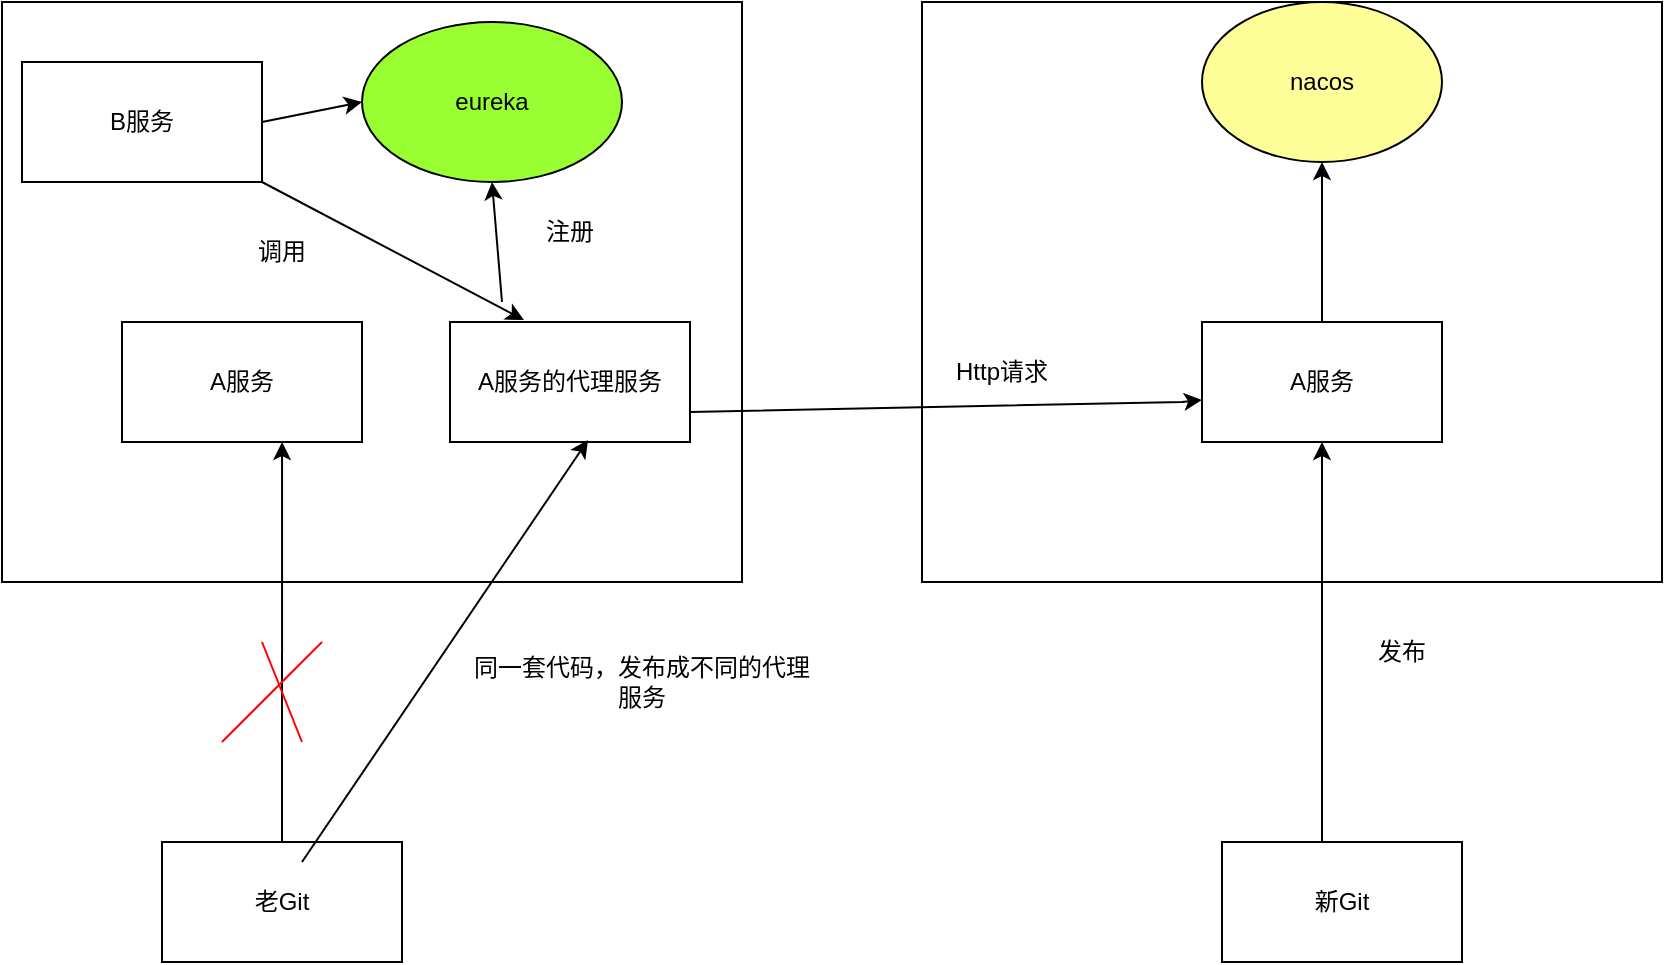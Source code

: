 <mxfile version="16.1.0" type="github">
  <diagram id="OE1RMwphJn4krANWyZJz" name="Page-1">
    <mxGraphModel dx="1662" dy="762" grid="1" gridSize="10" guides="1" tooltips="1" connect="1" arrows="1" fold="1" page="1" pageScale="1" pageWidth="827" pageHeight="1169" math="0" shadow="0">
      <root>
        <mxCell id="0" />
        <mxCell id="1" parent="0" />
        <mxCell id="vK1AUEwT0P5wATHI7iJ2-1" value="" style="rounded=0;whiteSpace=wrap;html=1;" vertex="1" parent="1">
          <mxGeometry x="70" y="160" width="370" height="290" as="geometry" />
        </mxCell>
        <mxCell id="vK1AUEwT0P5wATHI7iJ2-2" value="eureka" style="ellipse;whiteSpace=wrap;html=1;fillColor=#99FF33;" vertex="1" parent="1">
          <mxGeometry x="250" y="170" width="130" height="80" as="geometry" />
        </mxCell>
        <mxCell id="vK1AUEwT0P5wATHI7iJ2-3" value="A服务" style="rounded=0;whiteSpace=wrap;html=1;" vertex="1" parent="1">
          <mxGeometry x="130" y="320" width="120" height="60" as="geometry" />
        </mxCell>
        <mxCell id="vK1AUEwT0P5wATHI7iJ2-4" value="A服务的代理服务" style="rounded=0;whiteSpace=wrap;html=1;" vertex="1" parent="1">
          <mxGeometry x="294" y="320" width="120" height="60" as="geometry" />
        </mxCell>
        <mxCell id="vK1AUEwT0P5wATHI7iJ2-5" value="" style="rounded=0;whiteSpace=wrap;html=1;" vertex="1" parent="1">
          <mxGeometry x="530" y="160" width="370" height="290" as="geometry" />
        </mxCell>
        <mxCell id="vK1AUEwT0P5wATHI7iJ2-6" value="nacos" style="ellipse;whiteSpace=wrap;html=1;fillColor=#FFFF99;" vertex="1" parent="1">
          <mxGeometry x="670" y="160" width="120" height="80" as="geometry" />
        </mxCell>
        <mxCell id="vK1AUEwT0P5wATHI7iJ2-21" value="" style="edgeStyle=orthogonalEdgeStyle;rounded=0;orthogonalLoop=1;jettySize=auto;html=1;" edge="1" parent="1" source="vK1AUEwT0P5wATHI7iJ2-7" target="vK1AUEwT0P5wATHI7iJ2-6">
          <mxGeometry relative="1" as="geometry" />
        </mxCell>
        <mxCell id="vK1AUEwT0P5wATHI7iJ2-7" value="A服务" style="rounded=0;whiteSpace=wrap;html=1;" vertex="1" parent="1">
          <mxGeometry x="670" y="320" width="120" height="60" as="geometry" />
        </mxCell>
        <mxCell id="vK1AUEwT0P5wATHI7iJ2-10" value="老Git" style="rounded=0;whiteSpace=wrap;html=1;" vertex="1" parent="1">
          <mxGeometry x="150" y="580" width="120" height="60" as="geometry" />
        </mxCell>
        <mxCell id="vK1AUEwT0P5wATHI7iJ2-11" value="新Git" style="rounded=0;whiteSpace=wrap;html=1;" vertex="1" parent="1">
          <mxGeometry x="680" y="580" width="120" height="60" as="geometry" />
        </mxCell>
        <mxCell id="vK1AUEwT0P5wATHI7iJ2-12" value="" style="endArrow=classic;html=1;rounded=0;" edge="1" parent="1" target="vK1AUEwT0P5wATHI7iJ2-7">
          <mxGeometry width="50" height="50" relative="1" as="geometry">
            <mxPoint x="730" y="580" as="sourcePoint" />
            <mxPoint x="780" y="530" as="targetPoint" />
          </mxGeometry>
        </mxCell>
        <mxCell id="vK1AUEwT0P5wATHI7iJ2-13" value="发布" style="text;html=1;strokeColor=none;fillColor=none;align=center;verticalAlign=middle;whiteSpace=wrap;rounded=0;" vertex="1" parent="1">
          <mxGeometry x="740" y="470" width="60" height="30" as="geometry" />
        </mxCell>
        <mxCell id="vK1AUEwT0P5wATHI7iJ2-14" value="" style="endArrow=classic;html=1;rounded=0;exitX=1;exitY=0.75;exitDx=0;exitDy=0;entryX=0;entryY=0.65;entryDx=0;entryDy=0;entryPerimeter=0;" edge="1" parent="1" source="vK1AUEwT0P5wATHI7iJ2-4" target="vK1AUEwT0P5wATHI7iJ2-7">
          <mxGeometry width="50" height="50" relative="1" as="geometry">
            <mxPoint x="610" y="390" as="sourcePoint" />
            <mxPoint x="660" y="340" as="targetPoint" />
            <Array as="points">
              <mxPoint x="660" y="360" />
            </Array>
          </mxGeometry>
        </mxCell>
        <mxCell id="vK1AUEwT0P5wATHI7iJ2-15" value="" style="endArrow=classic;html=1;rounded=0;entryX=0.667;entryY=1;entryDx=0;entryDy=0;entryPerimeter=0;" edge="1" parent="1" target="vK1AUEwT0P5wATHI7iJ2-3">
          <mxGeometry width="50" height="50" relative="1" as="geometry">
            <mxPoint x="210" y="580" as="sourcePoint" />
            <mxPoint x="210" y="430" as="targetPoint" />
          </mxGeometry>
        </mxCell>
        <mxCell id="vK1AUEwT0P5wATHI7iJ2-16" value="Http请求" style="text;html=1;strokeColor=none;fillColor=none;align=center;verticalAlign=middle;whiteSpace=wrap;rounded=0;" vertex="1" parent="1">
          <mxGeometry x="540" y="330" width="60" height="30" as="geometry" />
        </mxCell>
        <mxCell id="vK1AUEwT0P5wATHI7iJ2-17" value="B服务" style="rounded=0;whiteSpace=wrap;html=1;" vertex="1" parent="1">
          <mxGeometry x="80" y="190" width="120" height="60" as="geometry" />
        </mxCell>
        <mxCell id="vK1AUEwT0P5wATHI7iJ2-18" value="" style="endArrow=classic;html=1;rounded=0;" edge="1" parent="1" source="vK1AUEwT0P5wATHI7iJ2-1">
          <mxGeometry width="50" height="50" relative="1" as="geometry">
            <mxPoint x="390" y="390" as="sourcePoint" />
            <mxPoint x="440" y="340" as="targetPoint" />
          </mxGeometry>
        </mxCell>
        <mxCell id="vK1AUEwT0P5wATHI7iJ2-19" value="" style="endArrow=classic;html=1;rounded=0;entryX=0.308;entryY=-0.017;entryDx=0;entryDy=0;entryPerimeter=0;exitX=1;exitY=1;exitDx=0;exitDy=0;" edge="1" parent="1" source="vK1AUEwT0P5wATHI7iJ2-17" target="vK1AUEwT0P5wATHI7iJ2-4">
          <mxGeometry width="50" height="50" relative="1" as="geometry">
            <mxPoint x="190" y="280" as="sourcePoint" />
            <mxPoint x="240" y="230" as="targetPoint" />
          </mxGeometry>
        </mxCell>
        <mxCell id="vK1AUEwT0P5wATHI7iJ2-22" value="" style="endArrow=classic;html=1;rounded=0;entryX=0.5;entryY=1;entryDx=0;entryDy=0;" edge="1" parent="1" target="vK1AUEwT0P5wATHI7iJ2-2">
          <mxGeometry width="50" height="50" relative="1" as="geometry">
            <mxPoint x="320" y="310" as="sourcePoint" />
            <mxPoint x="280" y="260" as="targetPoint" />
          </mxGeometry>
        </mxCell>
        <mxCell id="vK1AUEwT0P5wATHI7iJ2-23" value="" style="endArrow=none;html=1;rounded=0;strokeColor=#FF0000;" edge="1" parent="1">
          <mxGeometry width="50" height="50" relative="1" as="geometry">
            <mxPoint x="180" y="530" as="sourcePoint" />
            <mxPoint x="230" y="480" as="targetPoint" />
          </mxGeometry>
        </mxCell>
        <mxCell id="vK1AUEwT0P5wATHI7iJ2-24" value="" style="endArrow=none;html=1;rounded=0;strokeColor=#FF0000;" edge="1" parent="1">
          <mxGeometry width="50" height="50" relative="1" as="geometry">
            <mxPoint x="220" y="530" as="sourcePoint" />
            <mxPoint x="200" y="480" as="targetPoint" />
          </mxGeometry>
        </mxCell>
        <mxCell id="vK1AUEwT0P5wATHI7iJ2-25" value="注册" style="text;html=1;strokeColor=none;fillColor=none;align=center;verticalAlign=middle;whiteSpace=wrap;rounded=0;" vertex="1" parent="1">
          <mxGeometry x="324" y="260" width="60" height="30" as="geometry" />
        </mxCell>
        <mxCell id="vK1AUEwT0P5wATHI7iJ2-26" value="调用" style="text;html=1;strokeColor=none;fillColor=none;align=center;verticalAlign=middle;whiteSpace=wrap;rounded=0;" vertex="1" parent="1">
          <mxGeometry x="180" y="270" width="60" height="30" as="geometry" />
        </mxCell>
        <mxCell id="vK1AUEwT0P5wATHI7iJ2-27" value="" style="endArrow=classic;html=1;rounded=0;exitX=1;exitY=0.5;exitDx=0;exitDy=0;" edge="1" parent="1" source="vK1AUEwT0P5wATHI7iJ2-17">
          <mxGeometry width="50" height="50" relative="1" as="geometry">
            <mxPoint x="200" y="260" as="sourcePoint" />
            <mxPoint x="250" y="210" as="targetPoint" />
          </mxGeometry>
        </mxCell>
        <mxCell id="vK1AUEwT0P5wATHI7iJ2-28" value="" style="endArrow=classic;html=1;rounded=0;entryX=0.575;entryY=0.983;entryDx=0;entryDy=0;entryPerimeter=0;" edge="1" parent="1" target="vK1AUEwT0P5wATHI7iJ2-4">
          <mxGeometry width="50" height="50" relative="1" as="geometry">
            <mxPoint x="220" y="590" as="sourcePoint" />
            <mxPoint x="220.04" y="390" as="targetPoint" />
          </mxGeometry>
        </mxCell>
        <mxCell id="vK1AUEwT0P5wATHI7iJ2-29" value="同一套代码，发布成不同的代理服务" style="text;html=1;strokeColor=none;fillColor=none;align=center;verticalAlign=middle;whiteSpace=wrap;rounded=0;" vertex="1" parent="1">
          <mxGeometry x="300" y="490" width="180" height="20" as="geometry" />
        </mxCell>
      </root>
    </mxGraphModel>
  </diagram>
</mxfile>
